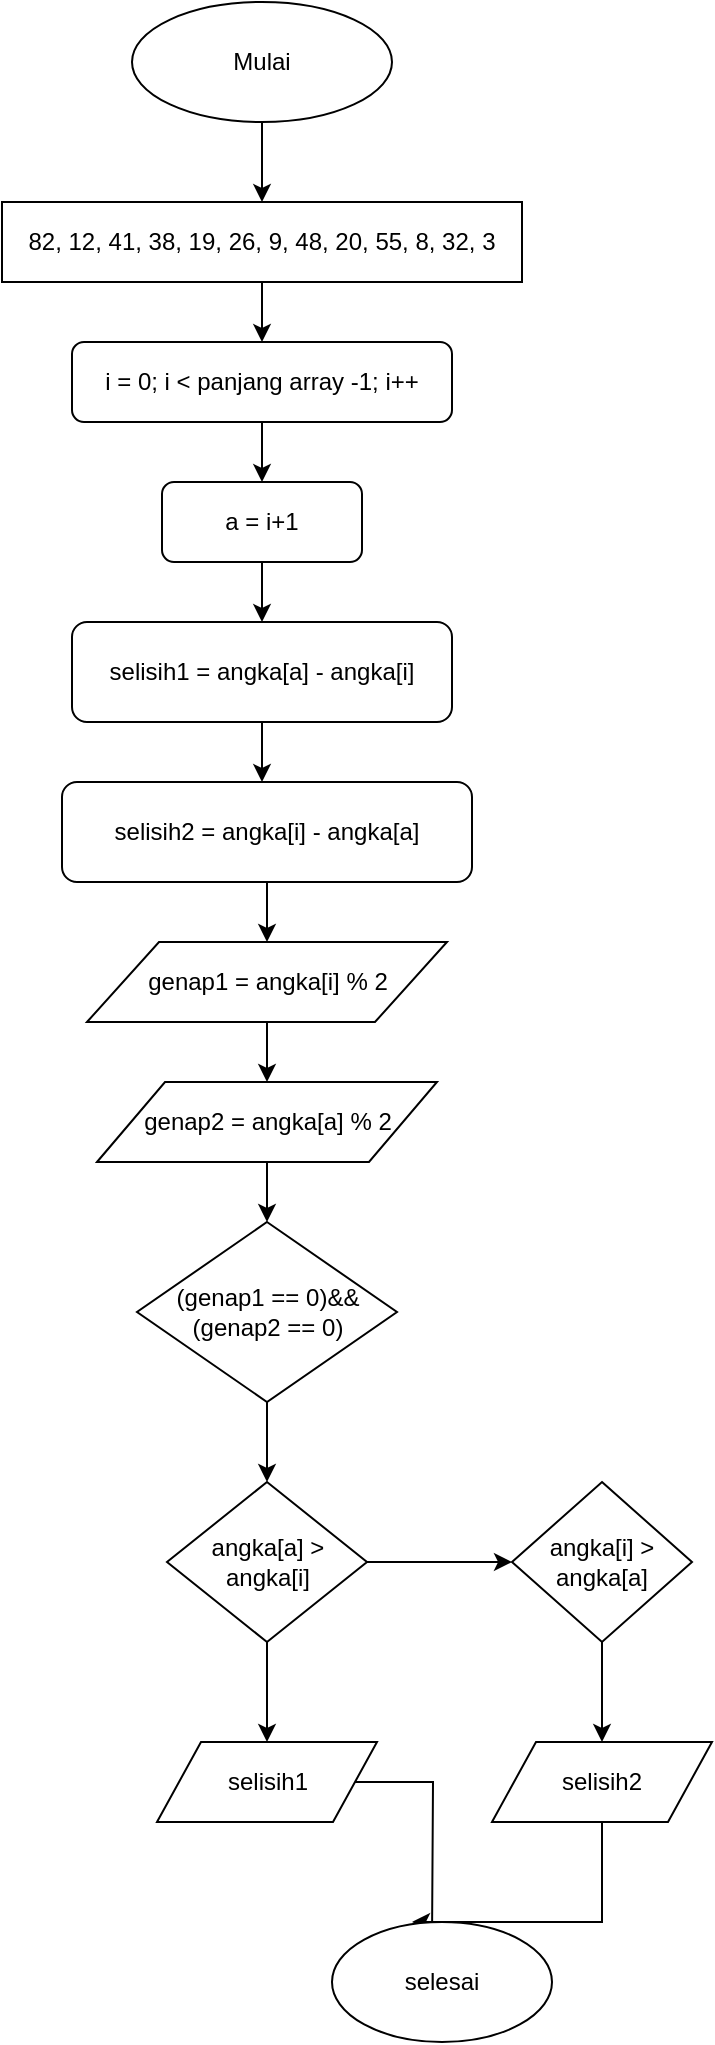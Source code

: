 <mxfile version="13.0.3" type="device"><diagram id="FCYtnXlY9syqC1ylF0ol" name="Page-1"><mxGraphModel dx="852" dy="494" grid="1" gridSize="10" guides="1" tooltips="1" connect="1" arrows="1" fold="1" page="1" pageScale="1" pageWidth="850" pageHeight="1100" math="0" shadow="0"><root><mxCell id="0"/><mxCell id="1" parent="0"/><mxCell id="p5oEtbFzCnoCZmKpvzKd-2" style="edgeStyle=orthogonalEdgeStyle;rounded=0;orthogonalLoop=1;jettySize=auto;html=1;" edge="1" parent="1" source="p5oEtbFzCnoCZmKpvzKd-1"><mxGeometry relative="1" as="geometry"><mxPoint x="405" y="140" as="targetPoint"/></mxGeometry></mxCell><mxCell id="p5oEtbFzCnoCZmKpvzKd-1" value="Mulai" style="ellipse;whiteSpace=wrap;html=1;" vertex="1" parent="1"><mxGeometry x="340" y="40" width="130" height="60" as="geometry"/></mxCell><mxCell id="p5oEtbFzCnoCZmKpvzKd-4" style="edgeStyle=orthogonalEdgeStyle;rounded=0;orthogonalLoop=1;jettySize=auto;html=1;" edge="1" parent="1" source="p5oEtbFzCnoCZmKpvzKd-3"><mxGeometry relative="1" as="geometry"><mxPoint x="405" y="210" as="targetPoint"/></mxGeometry></mxCell><mxCell id="p5oEtbFzCnoCZmKpvzKd-3" value="82, 12, 41, 38, 19, 26, 9, 48, 20, 55, 8, 32, 3" style="rounded=0;whiteSpace=wrap;html=1;" vertex="1" parent="1"><mxGeometry x="275" y="140" width="260" height="40" as="geometry"/></mxCell><mxCell id="p5oEtbFzCnoCZmKpvzKd-10" style="edgeStyle=orthogonalEdgeStyle;rounded=0;orthogonalLoop=1;jettySize=auto;html=1;" edge="1" parent="1" source="p5oEtbFzCnoCZmKpvzKd-9"><mxGeometry relative="1" as="geometry"><mxPoint x="405" y="280" as="targetPoint"/></mxGeometry></mxCell><mxCell id="p5oEtbFzCnoCZmKpvzKd-9" value="i = 0; i &amp;lt; panjang array -1; i++" style="rounded=1;whiteSpace=wrap;html=1;" vertex="1" parent="1"><mxGeometry x="310" y="210" width="190" height="40" as="geometry"/></mxCell><mxCell id="p5oEtbFzCnoCZmKpvzKd-12" style="edgeStyle=orthogonalEdgeStyle;rounded=0;orthogonalLoop=1;jettySize=auto;html=1;" edge="1" parent="1" source="p5oEtbFzCnoCZmKpvzKd-11"><mxGeometry relative="1" as="geometry"><mxPoint x="405" y="350" as="targetPoint"/></mxGeometry></mxCell><mxCell id="p5oEtbFzCnoCZmKpvzKd-11" value="a = i+1" style="rounded=1;whiteSpace=wrap;html=1;" vertex="1" parent="1"><mxGeometry x="355" y="280" width="100" height="40" as="geometry"/></mxCell><mxCell id="p5oEtbFzCnoCZmKpvzKd-14" style="edgeStyle=orthogonalEdgeStyle;rounded=0;orthogonalLoop=1;jettySize=auto;html=1;" edge="1" parent="1" source="p5oEtbFzCnoCZmKpvzKd-13"><mxGeometry relative="1" as="geometry"><mxPoint x="405" y="430" as="targetPoint"/></mxGeometry></mxCell><mxCell id="p5oEtbFzCnoCZmKpvzKd-13" value="selisih1 = angka[a] - angka[i]" style="rounded=1;whiteSpace=wrap;html=1;" vertex="1" parent="1"><mxGeometry x="310" y="350" width="190" height="50" as="geometry"/></mxCell><mxCell id="p5oEtbFzCnoCZmKpvzKd-16" style="edgeStyle=orthogonalEdgeStyle;rounded=0;orthogonalLoop=1;jettySize=auto;html=1;" edge="1" parent="1" source="p5oEtbFzCnoCZmKpvzKd-15"><mxGeometry relative="1" as="geometry"><mxPoint x="407.5" y="510" as="targetPoint"/></mxGeometry></mxCell><mxCell id="p5oEtbFzCnoCZmKpvzKd-15" value="selisih2 = angka[i] - angka[a]" style="rounded=1;whiteSpace=wrap;html=1;" vertex="1" parent="1"><mxGeometry x="305" y="430" width="205" height="50" as="geometry"/></mxCell><mxCell id="p5oEtbFzCnoCZmKpvzKd-19" style="edgeStyle=orthogonalEdgeStyle;rounded=0;orthogonalLoop=1;jettySize=auto;html=1;" edge="1" parent="1" source="p5oEtbFzCnoCZmKpvzKd-17"><mxGeometry relative="1" as="geometry"><mxPoint x="407.5" y="580" as="targetPoint"/></mxGeometry></mxCell><mxCell id="p5oEtbFzCnoCZmKpvzKd-17" value="genap1 = angka[i] % 2" style="shape=parallelogram;perimeter=parallelogramPerimeter;whiteSpace=wrap;html=1;" vertex="1" parent="1"><mxGeometry x="317.5" y="510" width="180" height="40" as="geometry"/></mxCell><mxCell id="p5oEtbFzCnoCZmKpvzKd-21" style="edgeStyle=orthogonalEdgeStyle;rounded=0;orthogonalLoop=1;jettySize=auto;html=1;" edge="1" parent="1" source="p5oEtbFzCnoCZmKpvzKd-20"><mxGeometry relative="1" as="geometry"><mxPoint x="407.5" y="650" as="targetPoint"/></mxGeometry></mxCell><mxCell id="p5oEtbFzCnoCZmKpvzKd-20" value="genap2 = angka[a] % 2" style="shape=parallelogram;perimeter=parallelogramPerimeter;whiteSpace=wrap;html=1;" vertex="1" parent="1"><mxGeometry x="322.5" y="580" width="170" height="40" as="geometry"/></mxCell><mxCell id="p5oEtbFzCnoCZmKpvzKd-24" style="edgeStyle=orthogonalEdgeStyle;rounded=0;orthogonalLoop=1;jettySize=auto;html=1;entryX=0.5;entryY=0;entryDx=0;entryDy=0;" edge="1" parent="1" source="p5oEtbFzCnoCZmKpvzKd-22" target="p5oEtbFzCnoCZmKpvzKd-23"><mxGeometry relative="1" as="geometry"/></mxCell><mxCell id="p5oEtbFzCnoCZmKpvzKd-22" value="(genap1 == 0)&amp;&amp;(genap2 == 0)" style="rhombus;whiteSpace=wrap;html=1;" vertex="1" parent="1"><mxGeometry x="342.5" y="650" width="130" height="90" as="geometry"/></mxCell><mxCell id="p5oEtbFzCnoCZmKpvzKd-27" style="edgeStyle=orthogonalEdgeStyle;rounded=0;orthogonalLoop=1;jettySize=auto;html=1;entryX=0.5;entryY=0;entryDx=0;entryDy=0;" edge="1" parent="1" source="p5oEtbFzCnoCZmKpvzKd-23" target="p5oEtbFzCnoCZmKpvzKd-26"><mxGeometry relative="1" as="geometry"/></mxCell><mxCell id="p5oEtbFzCnoCZmKpvzKd-29" style="edgeStyle=orthogonalEdgeStyle;rounded=0;orthogonalLoop=1;jettySize=auto;html=1;entryX=0;entryY=0.5;entryDx=0;entryDy=0;" edge="1" parent="1" source="p5oEtbFzCnoCZmKpvzKd-23" target="p5oEtbFzCnoCZmKpvzKd-28"><mxGeometry relative="1" as="geometry"/></mxCell><mxCell id="p5oEtbFzCnoCZmKpvzKd-23" value="angka[a] &gt; angka[i]" style="rhombus;whiteSpace=wrap;html=1;" vertex="1" parent="1"><mxGeometry x="357.5" y="780" width="100" height="80" as="geometry"/></mxCell><mxCell id="p5oEtbFzCnoCZmKpvzKd-32" style="edgeStyle=orthogonalEdgeStyle;rounded=0;orthogonalLoop=1;jettySize=auto;html=1;" edge="1" parent="1" source="p5oEtbFzCnoCZmKpvzKd-26"><mxGeometry relative="1" as="geometry"><mxPoint x="490" y="1010" as="targetPoint"/></mxGeometry></mxCell><mxCell id="p5oEtbFzCnoCZmKpvzKd-26" value="selisih1" style="shape=parallelogram;perimeter=parallelogramPerimeter;whiteSpace=wrap;html=1;" vertex="1" parent="1"><mxGeometry x="352.5" y="910" width="110" height="40" as="geometry"/></mxCell><mxCell id="p5oEtbFzCnoCZmKpvzKd-31" style="edgeStyle=orthogonalEdgeStyle;rounded=0;orthogonalLoop=1;jettySize=auto;html=1;entryX=0.5;entryY=0;entryDx=0;entryDy=0;" edge="1" parent="1" source="p5oEtbFzCnoCZmKpvzKd-28" target="p5oEtbFzCnoCZmKpvzKd-30"><mxGeometry relative="1" as="geometry"/></mxCell><mxCell id="p5oEtbFzCnoCZmKpvzKd-28" value="angka[i] &gt; angka[a]" style="rhombus;whiteSpace=wrap;html=1;" vertex="1" parent="1"><mxGeometry x="530" y="780" width="90" height="80" as="geometry"/></mxCell><mxCell id="p5oEtbFzCnoCZmKpvzKd-33" style="edgeStyle=orthogonalEdgeStyle;rounded=0;orthogonalLoop=1;jettySize=auto;html=1;" edge="1" parent="1" source="p5oEtbFzCnoCZmKpvzKd-30"><mxGeometry relative="1" as="geometry"><mxPoint x="480" y="1000" as="targetPoint"/><Array as="points"><mxPoint x="575" y="990"/><mxPoint x="575" y="990"/></Array></mxGeometry></mxCell><mxCell id="p5oEtbFzCnoCZmKpvzKd-30" value="selisih2" style="shape=parallelogram;perimeter=parallelogramPerimeter;whiteSpace=wrap;html=1;" vertex="1" parent="1"><mxGeometry x="520" y="910" width="110" height="40" as="geometry"/></mxCell><mxCell id="p5oEtbFzCnoCZmKpvzKd-34" value="selesai" style="ellipse;whiteSpace=wrap;html=1;" vertex="1" parent="1"><mxGeometry x="440" y="1000" width="110" height="60" as="geometry"/></mxCell></root></mxGraphModel></diagram></mxfile>